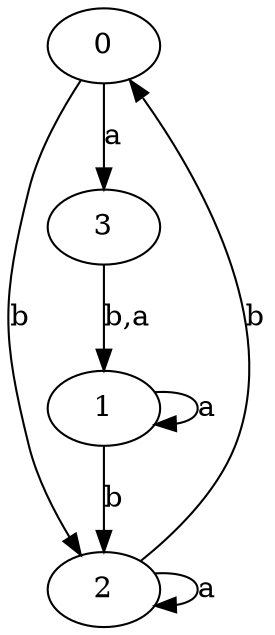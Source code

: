 digraph {
 ranksep=0.5;
 d2tdocpreamble = "\usetikzlibrary{automata}";
 d2tfigpreamble = "\tikzstyle{every state}= [ draw=blue!50,very thick,fill=blue!20]  \tikzstyle{auto}= [fill=white]";
 node [style="state"];
 edge [lblstyle="auto",topath="bend right", len=4  ]
  "0" [label="0",];
  "1" [label="1",style = "state, initial"];
  "2" [label="2",];
  "3" [label="3",style = "state, accepting"];
  "0" -> "2" [label="b"];
  "0" -> "3" [label="a"];
  "1" -> "1" [label="a",topath="loop above"];
  "1" -> "2" [label="b"];
  "2" -> "0" [label="b"];
  "2" -> "2" [label="a",topath="loop above"];
  "3" -> "1" [label="b,a"];
}